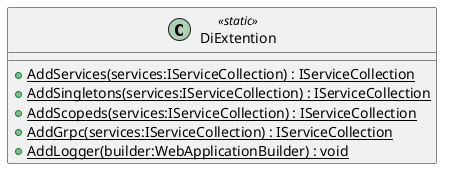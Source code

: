 @startuml
class DiExtention <<static>> {
    + {static} AddServices(services:IServiceCollection) : IServiceCollection
    + {static} AddSingletons(services:IServiceCollection) : IServiceCollection
    + {static} AddScopeds(services:IServiceCollection) : IServiceCollection
    + {static} AddGrpc(services:IServiceCollection) : IServiceCollection
    + {static} AddLogger(builder:WebApplicationBuilder) : void
}
@enduml
